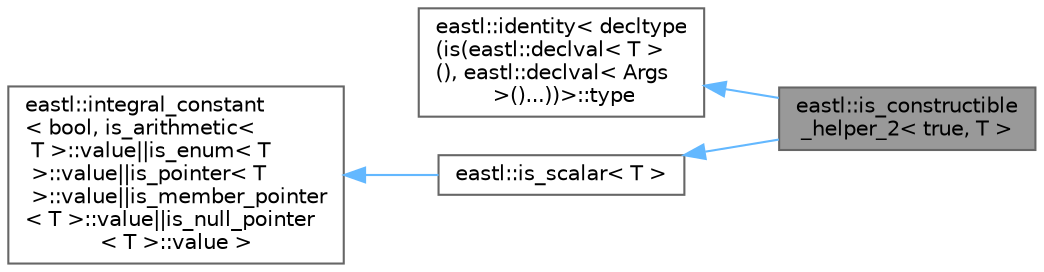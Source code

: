 digraph "eastl::is_constructible_helper_2&lt; true, T &gt;"
{
 // LATEX_PDF_SIZE
  bgcolor="transparent";
  edge [fontname=Helvetica,fontsize=10,labelfontname=Helvetica,labelfontsize=10];
  node [fontname=Helvetica,fontsize=10,shape=box,height=0.2,width=0.4];
  rankdir="LR";
  Node1 [id="Node000001",label="eastl::is_constructible\l_helper_2\< true, T \>",height=0.2,width=0.4,color="gray40", fillcolor="grey60", style="filled", fontcolor="black",tooltip=" "];
  Node2 -> Node1 [id="edge4_Node000001_Node000002",dir="back",color="steelblue1",style="solid",tooltip=" "];
  Node2 [id="Node000002",label="eastl::identity\< decltype\l(is(eastl::declval\< T \>\l(), eastl::declval\< Args\l \>()...))\>::type",height=0.2,width=0.4,color="gray40", fillcolor="white", style="filled",tooltip=" "];
  Node3 -> Node1 [id="edge5_Node000001_Node000003",dir="back",color="steelblue1",style="solid",tooltip=" "];
  Node3 [id="Node000003",label="eastl::is_scalar\< T \>",height=0.2,width=0.4,color="gray40", fillcolor="white", style="filled",URL="$structeastl_1_1is__scalar.html",tooltip=" "];
  Node4 -> Node3 [id="edge6_Node000003_Node000004",dir="back",color="steelblue1",style="solid",tooltip=" "];
  Node4 [id="Node000004",label="eastl::integral_constant\l\< bool, is_arithmetic\<\l T \>::value\|\|is_enum\< T\l \>::value\|\|is_pointer\< T\l \>::value\|\|is_member_pointer\l\< T \>::value\|\|is_null_pointer\l\< T \>::value \>",height=0.2,width=0.4,color="gray40", fillcolor="white", style="filled",URL="$structeastl_1_1integral__constant.html",tooltip=" "];
}
